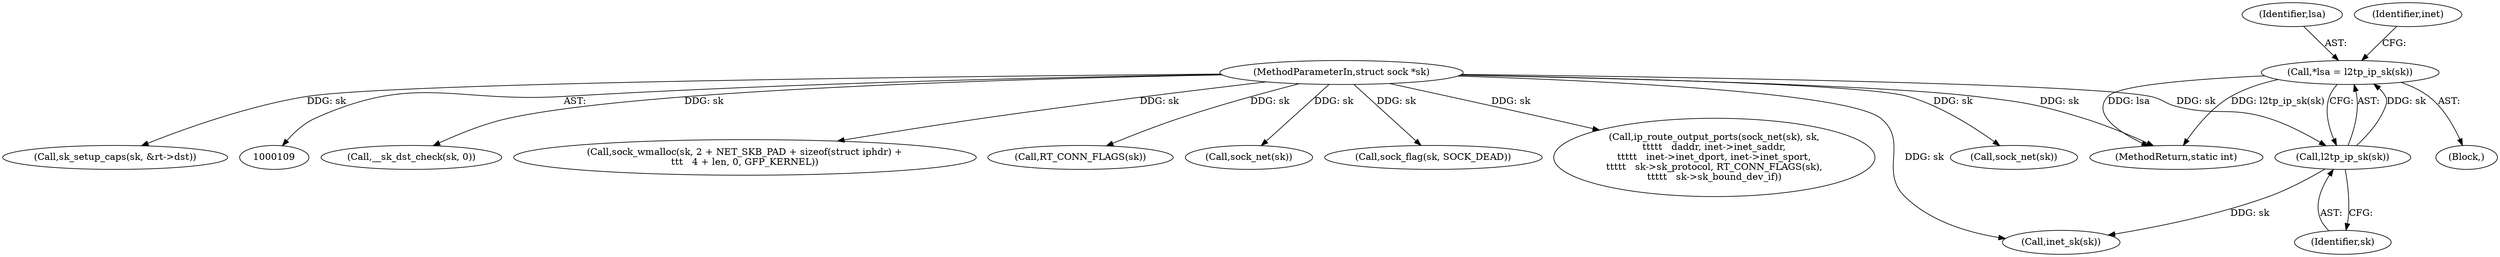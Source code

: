 digraph "0_linux_f6d8bd051c391c1c0458a30b2a7abcd939329259_34@pointer" {
"1000118" [label="(Call,*lsa = l2tp_ip_sk(sk))"];
"1000120" [label="(Call,l2tp_ip_sk(sk))"];
"1000111" [label="(MethodParameterIn,struct sock *sk)"];
"1000384" [label="(MethodReturn,static int)"];
"1000284" [label="(Call,__sk_dst_check(sk, 0))"];
"1000221" [label="(Call,sock_wmalloc(sk, 2 + NET_SKB_PAD + sizeof(struct iphdr) +\n\t\t\t   4 + len, 0, GFP_KERNEL))"];
"1000114" [label="(Block,)"];
"1000322" [label="(Call,RT_CONN_FLAGS(sk))"];
"1000376" [label="(Call,sock_net(sk))"];
"1000119" [label="(Identifier,lsa)"];
"1000143" [label="(Call,sock_flag(sk, SOCK_DEAD))"];
"1000305" [label="(Call,ip_route_output_ports(sock_net(sk), sk,\n\t\t\t\t\t   daddr, inet->inet_saddr,\n\t\t\t\t\t   inet->inet_dport, inet->inet_sport,\n\t\t\t\t\t   sk->sk_protocol, RT_CONN_FLAGS(sk),\n\t\t\t\t\t   sk->sk_bound_dev_if))"];
"1000121" [label="(Identifier,sk)"];
"1000124" [label="(Identifier,inet)"];
"1000111" [label="(MethodParameterIn,struct sock *sk)"];
"1000125" [label="(Call,inet_sk(sk))"];
"1000306" [label="(Call,sock_net(sk))"];
"1000331" [label="(Call,sk_setup_caps(sk, &rt->dst))"];
"1000118" [label="(Call,*lsa = l2tp_ip_sk(sk))"];
"1000120" [label="(Call,l2tp_ip_sk(sk))"];
"1000118" -> "1000114"  [label="AST: "];
"1000118" -> "1000120"  [label="CFG: "];
"1000119" -> "1000118"  [label="AST: "];
"1000120" -> "1000118"  [label="AST: "];
"1000124" -> "1000118"  [label="CFG: "];
"1000118" -> "1000384"  [label="DDG: l2tp_ip_sk(sk)"];
"1000118" -> "1000384"  [label="DDG: lsa"];
"1000120" -> "1000118"  [label="DDG: sk"];
"1000120" -> "1000121"  [label="CFG: "];
"1000121" -> "1000120"  [label="AST: "];
"1000111" -> "1000120"  [label="DDG: sk"];
"1000120" -> "1000125"  [label="DDG: sk"];
"1000111" -> "1000109"  [label="AST: "];
"1000111" -> "1000384"  [label="DDG: sk"];
"1000111" -> "1000125"  [label="DDG: sk"];
"1000111" -> "1000143"  [label="DDG: sk"];
"1000111" -> "1000221"  [label="DDG: sk"];
"1000111" -> "1000284"  [label="DDG: sk"];
"1000111" -> "1000306"  [label="DDG: sk"];
"1000111" -> "1000305"  [label="DDG: sk"];
"1000111" -> "1000322"  [label="DDG: sk"];
"1000111" -> "1000331"  [label="DDG: sk"];
"1000111" -> "1000376"  [label="DDG: sk"];
}
